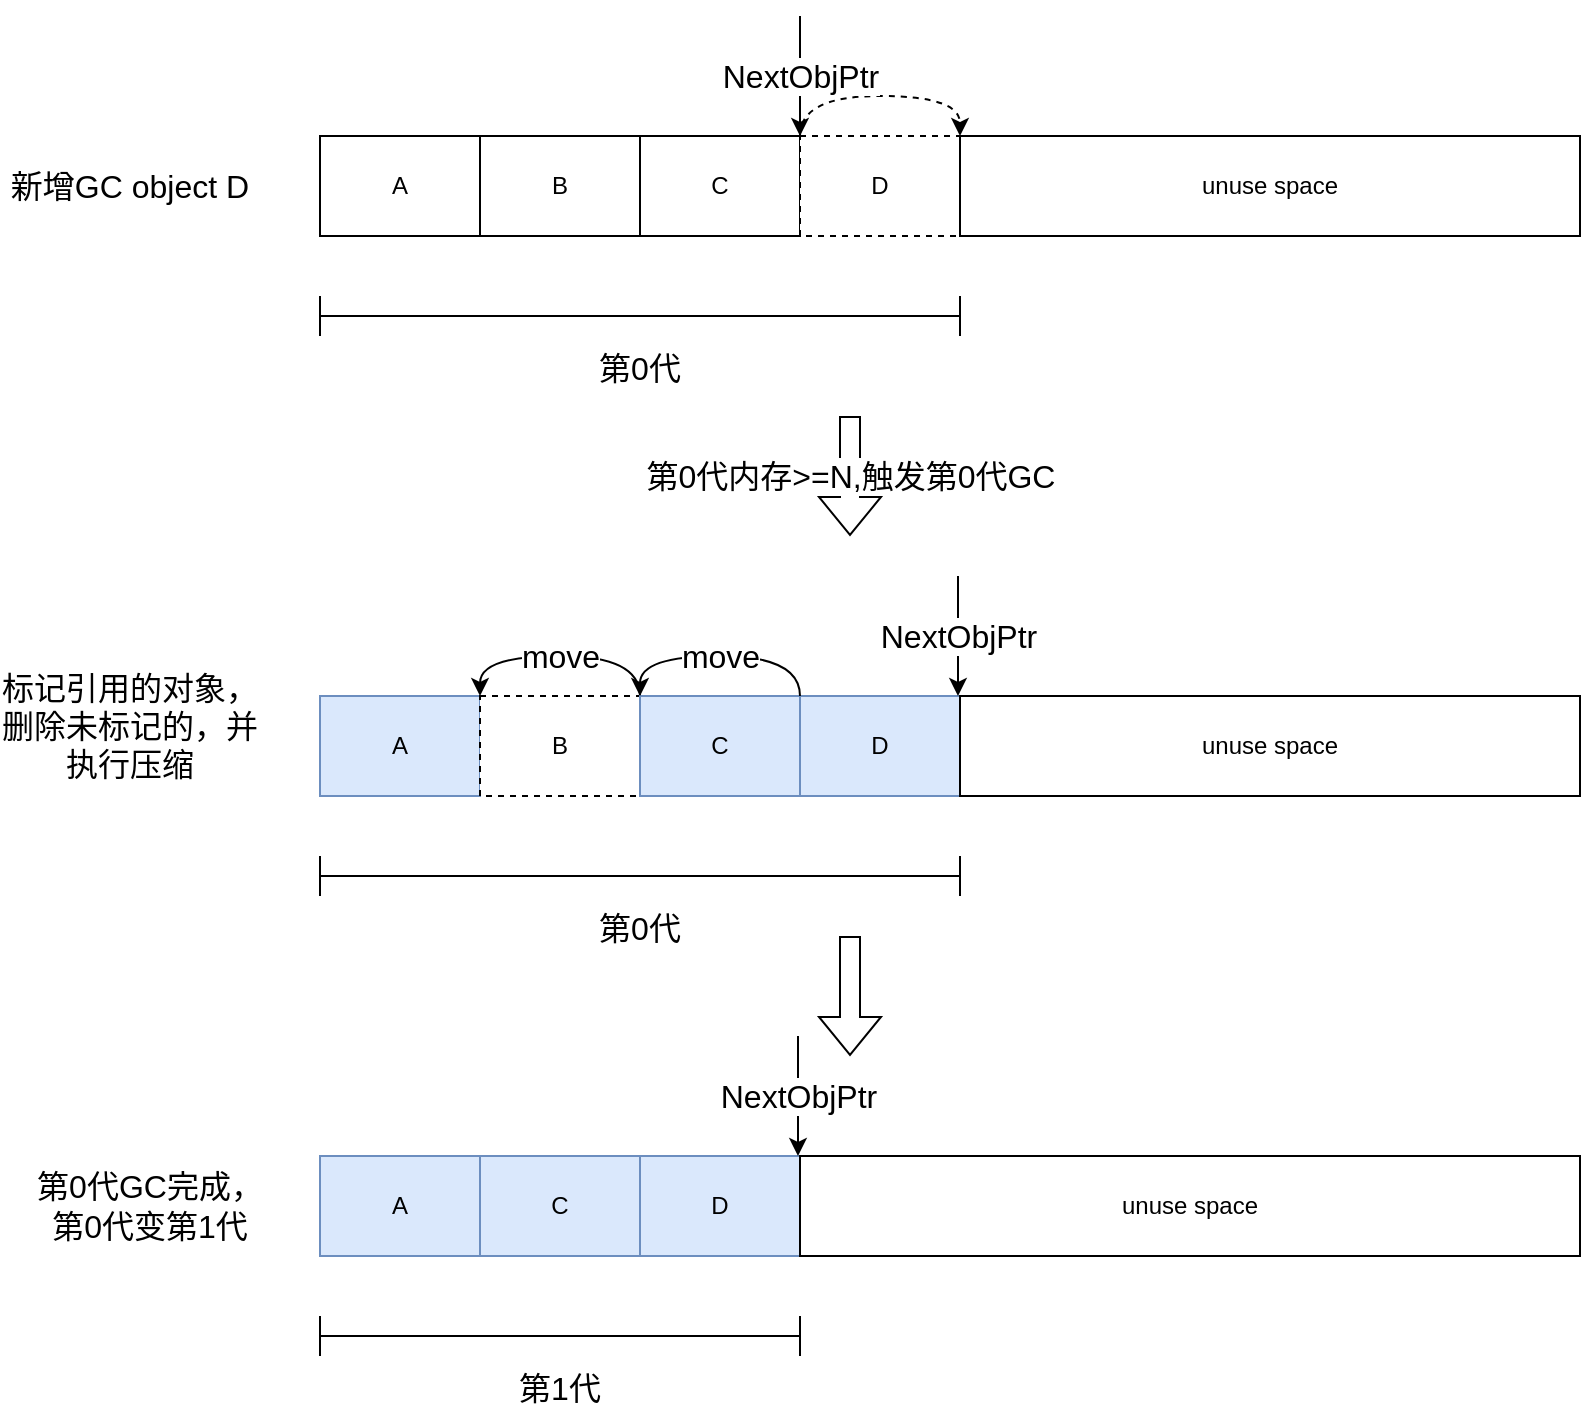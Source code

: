 <mxfile version="22.1.20" type="device">
  <diagram name="Page-1" id="rc0uClVn3gRNKsO3K7OQ">
    <mxGraphModel dx="1434" dy="746" grid="1" gridSize="10" guides="1" tooltips="1" connect="1" arrows="1" fold="1" page="1" pageScale="1" pageWidth="850" pageHeight="1100" math="0" shadow="0">
      <root>
        <mxCell id="0" />
        <mxCell id="1" parent="0" />
        <mxCell id="KmxPRvAj4UWwm7iY_j5c-1" value="A" style="rounded=0;whiteSpace=wrap;html=1;" vertex="1" parent="1">
          <mxGeometry x="160" y="210" width="80" height="50" as="geometry" />
        </mxCell>
        <mxCell id="KmxPRvAj4UWwm7iY_j5c-2" value="B" style="rounded=0;whiteSpace=wrap;html=1;" vertex="1" parent="1">
          <mxGeometry x="240" y="210" width="80" height="50" as="geometry" />
        </mxCell>
        <mxCell id="KmxPRvAj4UWwm7iY_j5c-3" value="C" style="rounded=0;whiteSpace=wrap;html=1;" vertex="1" parent="1">
          <mxGeometry x="320" y="210" width="80" height="50" as="geometry" />
        </mxCell>
        <mxCell id="KmxPRvAj4UWwm7iY_j5c-8" style="edgeStyle=orthogonalEdgeStyle;rounded=0;orthogonalLoop=1;jettySize=auto;html=1;exitX=0;exitY=0;exitDx=0;exitDy=0;entryX=0;entryY=0;entryDx=0;entryDy=0;curved=1;dashed=1;" edge="1" parent="1" source="KmxPRvAj4UWwm7iY_j5c-4" target="KmxPRvAj4UWwm7iY_j5c-6">
          <mxGeometry relative="1" as="geometry" />
        </mxCell>
        <mxCell id="KmxPRvAj4UWwm7iY_j5c-4" value="D" style="rounded=0;whiteSpace=wrap;html=1;dashed=1;" vertex="1" parent="1">
          <mxGeometry x="400" y="210" width="80" height="50" as="geometry" />
        </mxCell>
        <mxCell id="KmxPRvAj4UWwm7iY_j5c-6" value="unuse space" style="rounded=0;whiteSpace=wrap;html=1;" vertex="1" parent="1">
          <mxGeometry x="480" y="210" width="310" height="50" as="geometry" />
        </mxCell>
        <mxCell id="KmxPRvAj4UWwm7iY_j5c-7" value="&lt;font style=&quot;font-size: 16px;&quot;&gt;NextObjPtr&lt;/font&gt;" style="endArrow=classic;html=1;rounded=0;" edge="1" parent="1">
          <mxGeometry width="50" height="50" relative="1" as="geometry">
            <mxPoint x="400" y="150" as="sourcePoint" />
            <mxPoint x="400" y="210" as="targetPoint" />
          </mxGeometry>
        </mxCell>
        <mxCell id="KmxPRvAj4UWwm7iY_j5c-9" value="&lt;font style=&quot;font-size: 16px;&quot;&gt;第0代&lt;/font&gt;" style="shape=crossbar;whiteSpace=wrap;html=1;rounded=1;labelPosition=center;verticalLabelPosition=bottom;align=center;verticalAlign=top;" vertex="1" parent="1">
          <mxGeometry x="160" y="290" width="320" height="20" as="geometry" />
        </mxCell>
        <mxCell id="KmxPRvAj4UWwm7iY_j5c-10" value="&lt;font style=&quot;font-size: 16px;&quot;&gt;第0代内存&amp;gt;=N,触发第0代GC&lt;/font&gt;" style="shape=flexArrow;endArrow=classic;html=1;rounded=0;" edge="1" parent="1">
          <mxGeometry width="50" height="50" relative="1" as="geometry">
            <mxPoint x="425" y="350" as="sourcePoint" />
            <mxPoint x="425" y="410" as="targetPoint" />
          </mxGeometry>
        </mxCell>
        <mxCell id="KmxPRvAj4UWwm7iY_j5c-11" value="A" style="rounded=0;whiteSpace=wrap;html=1;fillColor=#dae8fc;strokeColor=#6c8ebf;" vertex="1" parent="1">
          <mxGeometry x="160" y="490" width="80" height="50" as="geometry" />
        </mxCell>
        <mxCell id="KmxPRvAj4UWwm7iY_j5c-12" value="B" style="rounded=0;whiteSpace=wrap;html=1;dashed=1;" vertex="1" parent="1">
          <mxGeometry x="240" y="490" width="80" height="50" as="geometry" />
        </mxCell>
        <mxCell id="KmxPRvAj4UWwm7iY_j5c-19" value="&lt;font style=&quot;font-size: 16px;&quot;&gt;move&lt;/font&gt;" style="edgeStyle=orthogonalEdgeStyle;rounded=0;orthogonalLoop=1;jettySize=auto;html=1;exitX=0;exitY=0;exitDx=0;exitDy=0;entryX=0;entryY=0;entryDx=0;entryDy=0;curved=1;" edge="1" parent="1" source="KmxPRvAj4UWwm7iY_j5c-13" target="KmxPRvAj4UWwm7iY_j5c-12">
          <mxGeometry relative="1" as="geometry" />
        </mxCell>
        <mxCell id="KmxPRvAj4UWwm7iY_j5c-13" value="C" style="rounded=0;whiteSpace=wrap;html=1;fillColor=#dae8fc;strokeColor=#6c8ebf;" vertex="1" parent="1">
          <mxGeometry x="320" y="490" width="80" height="50" as="geometry" />
        </mxCell>
        <mxCell id="KmxPRvAj4UWwm7iY_j5c-15" value="D" style="rounded=0;whiteSpace=wrap;html=1;fillColor=#dae8fc;strokeColor=#6c8ebf;" vertex="1" parent="1">
          <mxGeometry x="400" y="490" width="80" height="50" as="geometry" />
        </mxCell>
        <mxCell id="KmxPRvAj4UWwm7iY_j5c-16" value="unuse space" style="rounded=0;whiteSpace=wrap;html=1;" vertex="1" parent="1">
          <mxGeometry x="480" y="490" width="310" height="50" as="geometry" />
        </mxCell>
        <mxCell id="KmxPRvAj4UWwm7iY_j5c-17" value="&lt;font style=&quot;font-size: 16px;&quot;&gt;NextObjPtr&lt;/font&gt;" style="endArrow=classic;html=1;rounded=0;" edge="1" parent="1">
          <mxGeometry width="50" height="50" relative="1" as="geometry">
            <mxPoint x="479" y="430" as="sourcePoint" />
            <mxPoint x="479" y="490" as="targetPoint" />
          </mxGeometry>
        </mxCell>
        <mxCell id="KmxPRvAj4UWwm7iY_j5c-18" value="&lt;font style=&quot;font-size: 16px;&quot;&gt;第0代&lt;/font&gt;" style="shape=crossbar;whiteSpace=wrap;html=1;rounded=1;labelPosition=center;verticalLabelPosition=bottom;align=center;verticalAlign=top;" vertex="1" parent="1">
          <mxGeometry x="160" y="570" width="320" height="20" as="geometry" />
        </mxCell>
        <mxCell id="KmxPRvAj4UWwm7iY_j5c-20" value="&lt;font style=&quot;font-size: 16px;&quot;&gt;move&lt;/font&gt;" style="edgeStyle=orthogonalEdgeStyle;rounded=0;orthogonalLoop=1;jettySize=auto;html=1;exitX=1;exitY=0;exitDx=0;exitDy=0;entryX=0;entryY=0;entryDx=0;entryDy=0;curved=1;" edge="1" parent="1" source="KmxPRvAj4UWwm7iY_j5c-13" target="KmxPRvAj4UWwm7iY_j5c-13">
          <mxGeometry relative="1" as="geometry">
            <Array as="points">
              <mxPoint x="400" y="470" />
              <mxPoint x="320" y="470" />
            </Array>
          </mxGeometry>
        </mxCell>
        <mxCell id="KmxPRvAj4UWwm7iY_j5c-21" value="&lt;font style=&quot;font-size: 16px;&quot;&gt;新增GC object D&lt;/font&gt;" style="text;strokeColor=none;align=center;fillColor=none;html=1;verticalAlign=middle;whiteSpace=wrap;rounded=0;" vertex="1" parent="1">
          <mxGeometry y="220" width="130" height="30" as="geometry" />
        </mxCell>
        <mxCell id="KmxPRvAj4UWwm7iY_j5c-22" value="&lt;font style=&quot;font-size: 16px;&quot;&gt;标记引用的对象，删除未标记的，并执行压缩&lt;/font&gt;" style="text;strokeColor=none;align=center;fillColor=none;html=1;verticalAlign=middle;whiteSpace=wrap;rounded=0;" vertex="1" parent="1">
          <mxGeometry y="490" width="130" height="30" as="geometry" />
        </mxCell>
        <mxCell id="KmxPRvAj4UWwm7iY_j5c-23" value="" style="shape=flexArrow;endArrow=classic;html=1;rounded=0;" edge="1" parent="1">
          <mxGeometry width="50" height="50" relative="1" as="geometry">
            <mxPoint x="425" y="610" as="sourcePoint" />
            <mxPoint x="425" y="670" as="targetPoint" />
          </mxGeometry>
        </mxCell>
        <mxCell id="KmxPRvAj4UWwm7iY_j5c-24" value="A" style="rounded=0;whiteSpace=wrap;html=1;fillColor=#dae8fc;strokeColor=#6c8ebf;" vertex="1" parent="1">
          <mxGeometry x="160" y="720" width="80" height="50" as="geometry" />
        </mxCell>
        <mxCell id="KmxPRvAj4UWwm7iY_j5c-27" value="C" style="rounded=0;whiteSpace=wrap;html=1;fillColor=#dae8fc;strokeColor=#6c8ebf;" vertex="1" parent="1">
          <mxGeometry x="240" y="720" width="80" height="50" as="geometry" />
        </mxCell>
        <mxCell id="KmxPRvAj4UWwm7iY_j5c-28" value="D" style="rounded=0;whiteSpace=wrap;html=1;fillColor=#dae8fc;strokeColor=#6c8ebf;" vertex="1" parent="1">
          <mxGeometry x="320" y="720" width="80" height="50" as="geometry" />
        </mxCell>
        <mxCell id="KmxPRvAj4UWwm7iY_j5c-29" value="unuse space" style="rounded=0;whiteSpace=wrap;html=1;" vertex="1" parent="1">
          <mxGeometry x="400" y="720" width="390" height="50" as="geometry" />
        </mxCell>
        <mxCell id="KmxPRvAj4UWwm7iY_j5c-30" value="&lt;font style=&quot;font-size: 16px;&quot;&gt;第1代&lt;/font&gt;" style="shape=crossbar;whiteSpace=wrap;html=1;rounded=1;labelPosition=center;verticalLabelPosition=bottom;align=center;verticalAlign=top;" vertex="1" parent="1">
          <mxGeometry x="160" y="800" width="240" height="20" as="geometry" />
        </mxCell>
        <mxCell id="KmxPRvAj4UWwm7iY_j5c-32" value="&lt;font style=&quot;font-size: 16px;&quot;&gt;NextObjPtr&lt;/font&gt;" style="endArrow=classic;html=1;rounded=0;" edge="1" parent="1">
          <mxGeometry width="50" height="50" relative="1" as="geometry">
            <mxPoint x="399" y="660" as="sourcePoint" />
            <mxPoint x="399" y="720" as="targetPoint" />
          </mxGeometry>
        </mxCell>
        <mxCell id="KmxPRvAj4UWwm7iY_j5c-33" value="&lt;font style=&quot;font-size: 16px;&quot;&gt;第0代GC完成，第0代变第1代&lt;/font&gt;" style="text;strokeColor=none;align=center;fillColor=none;html=1;verticalAlign=middle;whiteSpace=wrap;rounded=0;" vertex="1" parent="1">
          <mxGeometry x="10" y="730" width="130" height="30" as="geometry" />
        </mxCell>
      </root>
    </mxGraphModel>
  </diagram>
</mxfile>
